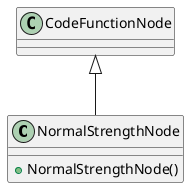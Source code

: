 @startuml
class NormalStrengthNode {
    + NormalStrengthNode()
}
CodeFunctionNode <|-- NormalStrengthNode
@enduml
